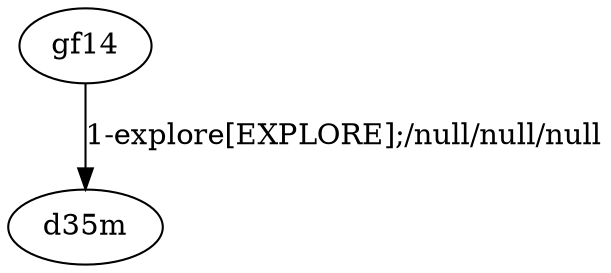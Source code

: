 # Total number of goals covered by this test: 1
# gf14 --> d35m

digraph g {
"gf14" -> "d35m" [label = "1-explore[EXPLORE];/null/null/null"];
}